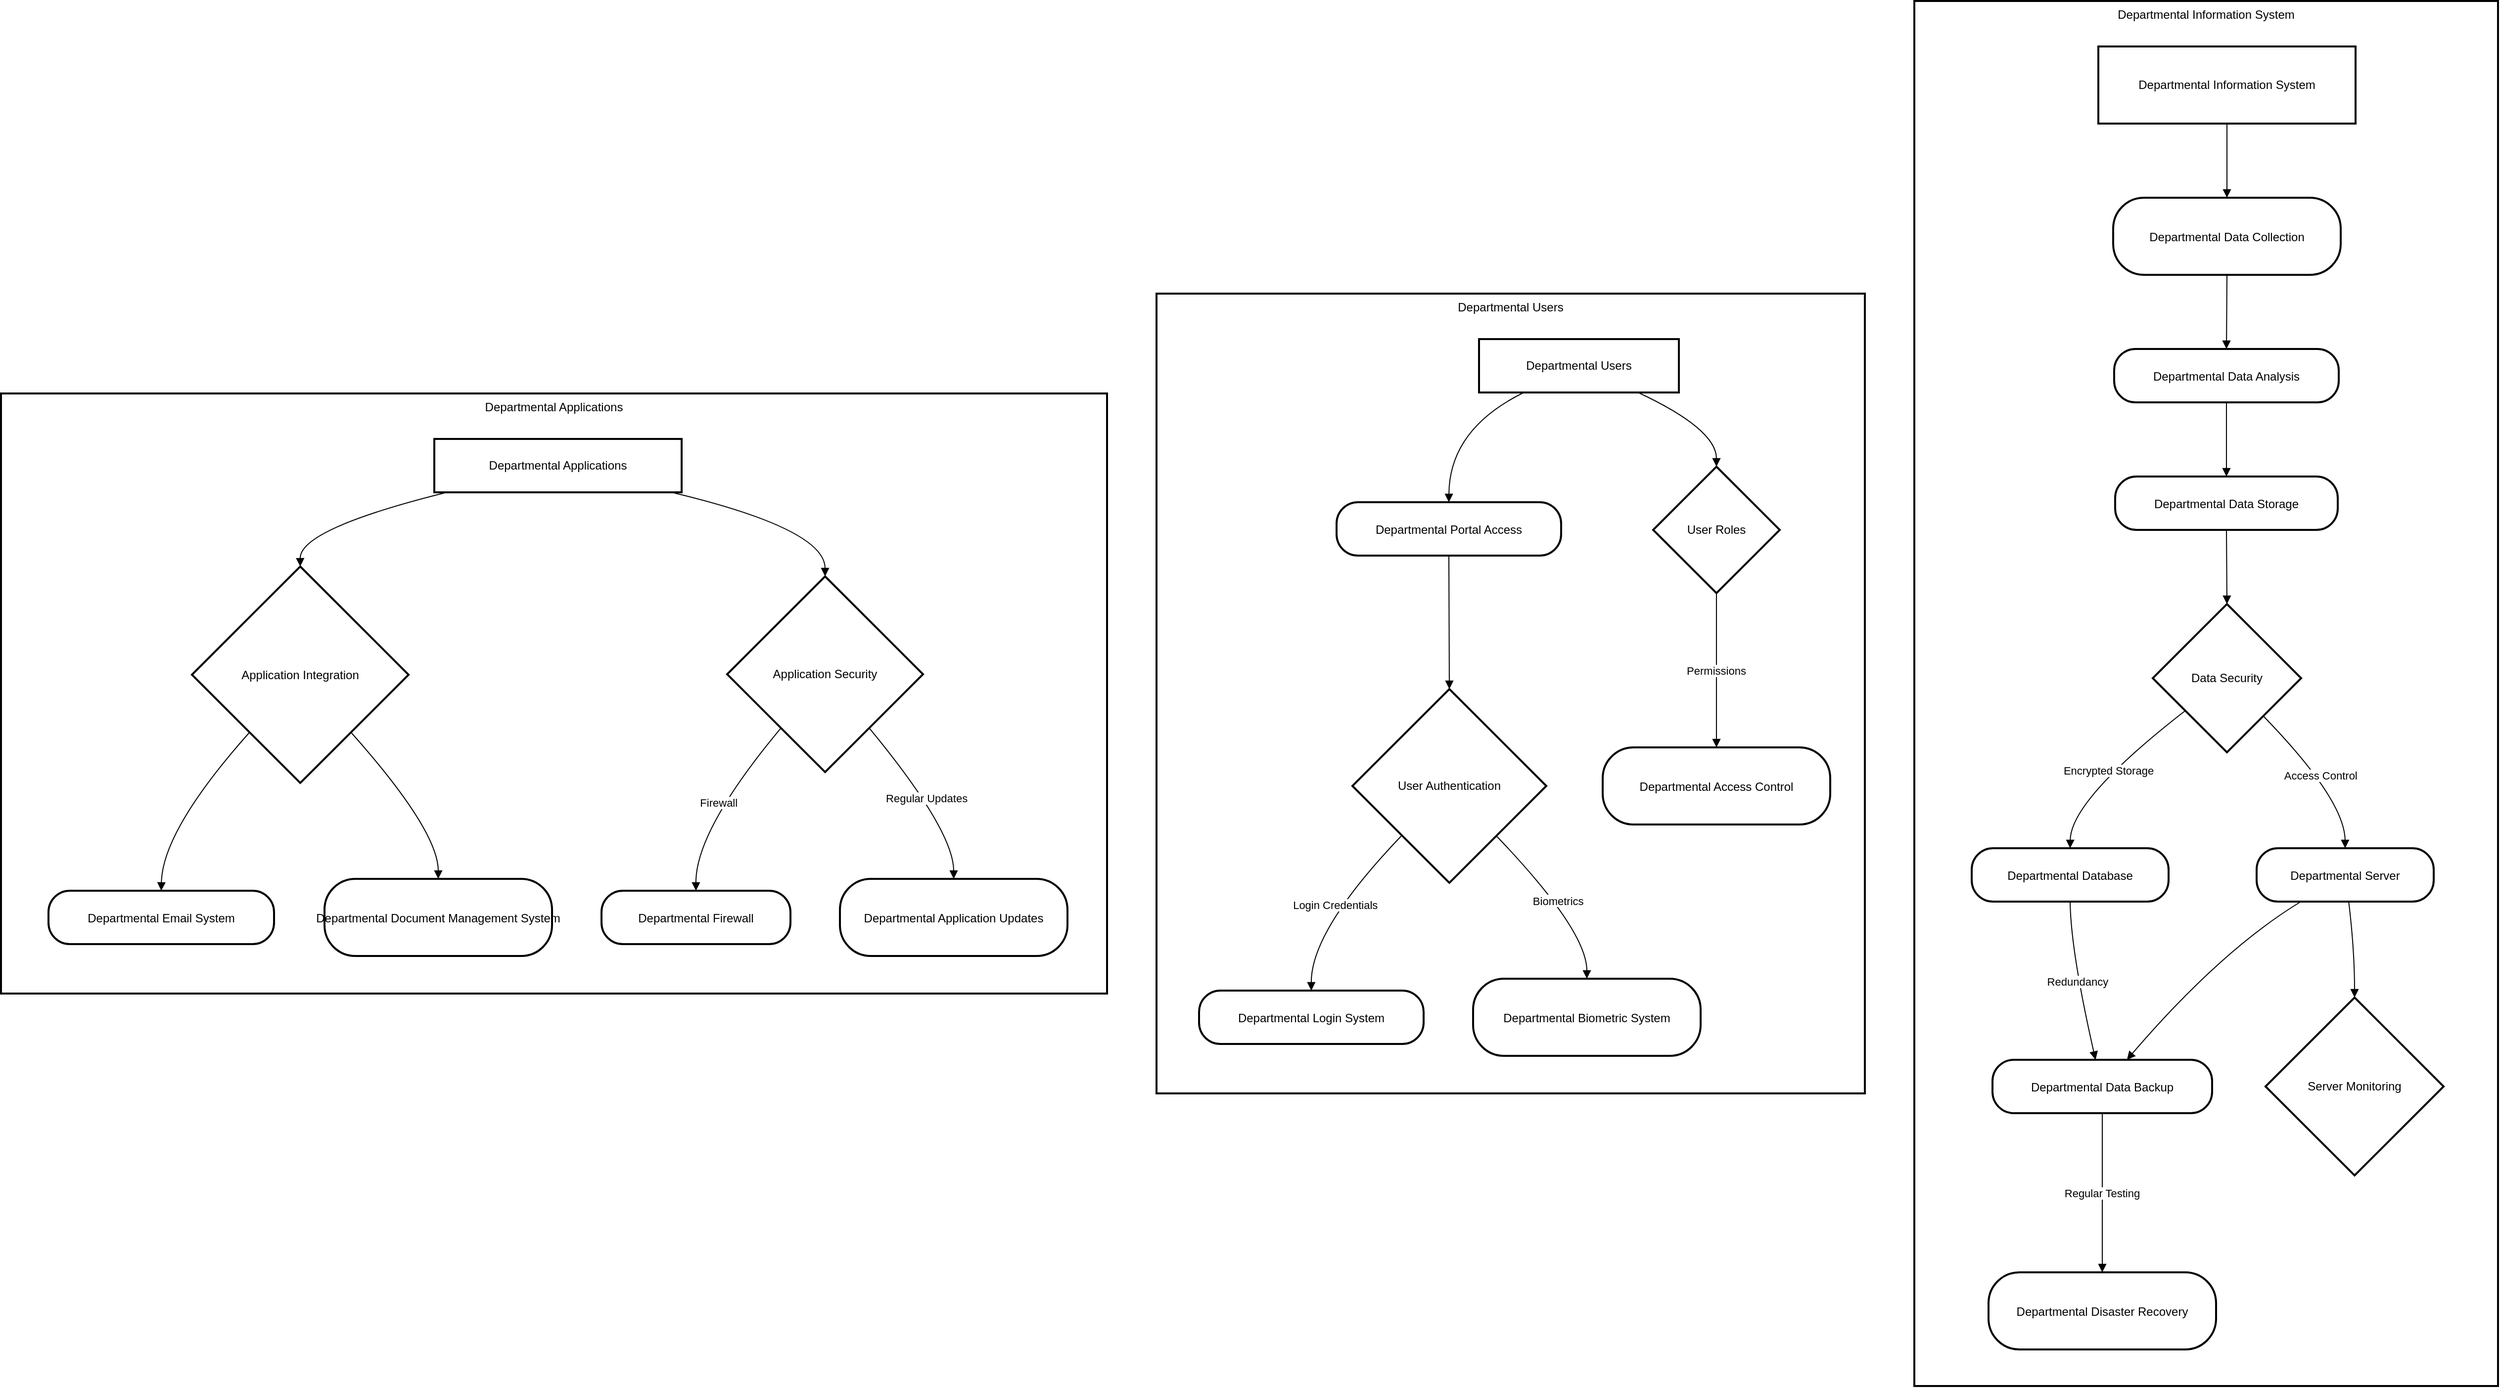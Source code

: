 <mxfile version="26.0.5">
  <diagram name="Page-1" id="UBp7ci9zlrysTo-bzg_1">
    <mxGraphModel>
      <root>
        <mxCell id="0" />
        <mxCell id="1" parent="0" />
        <mxCell id="2" value="Departmental Applications" style="whiteSpace=wrap;strokeWidth=2;verticalAlign=top;" vertex="1" parent="1">
          <mxGeometry x="8" y="405" width="1118" height="607" as="geometry" />
        </mxCell>
        <mxCell id="3" value="Departmental Applications" style="whiteSpace=wrap;strokeWidth=2;" vertex="1" parent="2">
          <mxGeometry x="438" y="46" width="250" height="54" as="geometry" />
        </mxCell>
        <mxCell id="4" value="Application Integration" style="rhombus;strokeWidth=2;whiteSpace=wrap;" vertex="1" parent="2">
          <mxGeometry x="193" y="175" width="219" height="219" as="geometry" />
        </mxCell>
        <mxCell id="5" value="Departmental Email System" style="rounded=1;arcSize=40;strokeWidth=2" vertex="1" parent="2">
          <mxGeometry x="48" y="503" width="228" height="54" as="geometry" />
        </mxCell>
        <mxCell id="6" value="Departmental Document Management System" style="rounded=1;arcSize=40;strokeWidth=2" vertex="1" parent="2">
          <mxGeometry x="327" y="491" width="230" height="78" as="geometry" />
        </mxCell>
        <mxCell id="7" value="Application Security" style="rhombus;strokeWidth=2;whiteSpace=wrap;" vertex="1" parent="2">
          <mxGeometry x="734" y="185" width="198" height="198" as="geometry" />
        </mxCell>
        <mxCell id="8" value="Departmental Firewall" style="rounded=1;arcSize=40;strokeWidth=2" vertex="1" parent="2">
          <mxGeometry x="607" y="503" width="191" height="54" as="geometry" />
        </mxCell>
        <mxCell id="9" value="Departmental Application Updates" style="rounded=1;arcSize=40;strokeWidth=2" vertex="1" parent="2">
          <mxGeometry x="848" y="491" width="230" height="78" as="geometry" />
        </mxCell>
        <mxCell id="10" value="" style="curved=1;startArrow=none;endArrow=block;exitX=0.06;exitY=0.99;entryX=0.5;entryY=0;" edge="1" parent="2" source="3" target="4">
          <mxGeometry relative="1" as="geometry">
            <Array as="points">
              <mxPoint x="302" y="137" />
            </Array>
          </mxGeometry>
        </mxCell>
        <mxCell id="11" value="" style="curved=1;startArrow=none;endArrow=block;exitX=0.06;exitY=1;entryX=0.5;entryY=0;" edge="1" parent="2" source="4" target="5">
          <mxGeometry relative="1" as="geometry">
            <Array as="points">
              <mxPoint x="163" y="442" />
            </Array>
          </mxGeometry>
        </mxCell>
        <mxCell id="12" value="" style="curved=1;startArrow=none;endArrow=block;exitX=0.94;exitY=1;entryX=0.5;entryY=0;" edge="1" parent="2" source="4" target="6">
          <mxGeometry relative="1" as="geometry">
            <Array as="points">
              <mxPoint x="442" y="442" />
            </Array>
          </mxGeometry>
        </mxCell>
        <mxCell id="13" value="" style="curved=1;startArrow=none;endArrow=block;exitX=0.95;exitY=0.99;entryX=0.5;entryY=0;" edge="1" parent="2" source="3" target="7">
          <mxGeometry relative="1" as="geometry">
            <Array as="points">
              <mxPoint x="833" y="137" />
            </Array>
          </mxGeometry>
        </mxCell>
        <mxCell id="14" value="Firewall" style="curved=1;startArrow=none;endArrow=block;exitX=0.09;exitY=1;entryX=0.5;entryY=0;" edge="1" parent="2" source="7" target="8">
          <mxGeometry relative="1" as="geometry">
            <Array as="points">
              <mxPoint x="702" y="442" />
            </Array>
          </mxGeometry>
        </mxCell>
        <mxCell id="15" value="Regular Updates" style="curved=1;startArrow=none;endArrow=block;exitX=0.91;exitY=1;entryX=0.5;entryY=0;" edge="1" parent="2" source="7" target="9">
          <mxGeometry relative="1" as="geometry">
            <Array as="points">
              <mxPoint x="963" y="442" />
            </Array>
          </mxGeometry>
        </mxCell>
        <mxCell id="16" value="Departmental Users" style="whiteSpace=wrap;strokeWidth=2;verticalAlign=top;" vertex="1" parent="1">
          <mxGeometry x="1176" y="304" width="716" height="809" as="geometry" />
        </mxCell>
        <mxCell id="17" value="Departmental Users" style="whiteSpace=wrap;strokeWidth=2;" vertex="1" parent="16">
          <mxGeometry x="326" y="46" width="202" height="54" as="geometry" />
        </mxCell>
        <mxCell id="18" value="Departmental Portal Access" style="rounded=1;arcSize=40;strokeWidth=2" vertex="1" parent="16">
          <mxGeometry x="182" y="211" width="227" height="54" as="geometry" />
        </mxCell>
        <mxCell id="19" value="User Authentication" style="rhombus;strokeWidth=2;whiteSpace=wrap;" vertex="1" parent="16">
          <mxGeometry x="198" y="400" width="196" height="196" as="geometry" />
        </mxCell>
        <mxCell id="20" value="Departmental Login System" style="rounded=1;arcSize=40;strokeWidth=2" vertex="1" parent="16">
          <mxGeometry x="43" y="705" width="227" height="54" as="geometry" />
        </mxCell>
        <mxCell id="21" value="Departmental Biometric System" style="rounded=1;arcSize=40;strokeWidth=2" vertex="1" parent="16">
          <mxGeometry x="320" y="693" width="230" height="78" as="geometry" />
        </mxCell>
        <mxCell id="22" value="User Roles" style="rhombus;strokeWidth=2;whiteSpace=wrap;" vertex="1" parent="16">
          <mxGeometry x="502" y="175" width="128" height="128" as="geometry" />
        </mxCell>
        <mxCell id="23" value="Departmental Access Control" style="rounded=1;arcSize=40;strokeWidth=2" vertex="1" parent="16">
          <mxGeometry x="451" y="459" width="230" height="78" as="geometry" />
        </mxCell>
        <mxCell id="24" value="" style="curved=1;startArrow=none;endArrow=block;exitX=0.23;exitY=0.99;entryX=0.5;entryY=0.01;" edge="1" parent="16" source="17" target="18">
          <mxGeometry relative="1" as="geometry">
            <Array as="points">
              <mxPoint x="296" y="137" />
            </Array>
          </mxGeometry>
        </mxCell>
        <mxCell id="25" value="" style="curved=1;startArrow=none;endArrow=block;exitX=0.5;exitY=1.01;entryX=0.5;entryY=0;" edge="1" parent="16" source="18" target="19">
          <mxGeometry relative="1" as="geometry">
            <Array as="points" />
          </mxGeometry>
        </mxCell>
        <mxCell id="26" value="Login Credentials" style="curved=1;startArrow=none;endArrow=block;exitX=0.02;exitY=1;entryX=0.5;entryY=0;" edge="1" parent="16" source="19" target="20">
          <mxGeometry relative="1" as="geometry">
            <Array as="points">
              <mxPoint x="156" y="644" />
            </Array>
          </mxGeometry>
        </mxCell>
        <mxCell id="27" value="Biometrics" style="curved=1;startArrow=none;endArrow=block;exitX=0.97;exitY=1;entryX=0.5;entryY=0;" edge="1" parent="16" source="19" target="21">
          <mxGeometry relative="1" as="geometry">
            <Array as="points">
              <mxPoint x="435" y="644" />
            </Array>
          </mxGeometry>
        </mxCell>
        <mxCell id="28" value="" style="curved=1;startArrow=none;endArrow=block;exitX=0.79;exitY=0.99;entryX=0.5;entryY=0;" edge="1" parent="16" source="17" target="22">
          <mxGeometry relative="1" as="geometry">
            <Array as="points">
              <mxPoint x="566" y="137" />
            </Array>
          </mxGeometry>
        </mxCell>
        <mxCell id="29" value="Permissions" style="curved=1;startArrow=none;endArrow=block;exitX=0.5;exitY=0.99;entryX=0.5;entryY=0;" edge="1" parent="16" source="22" target="23">
          <mxGeometry relative="1" as="geometry">
            <Array as="points" />
          </mxGeometry>
        </mxCell>
        <mxCell id="30" value="Departmental Information System" style="whiteSpace=wrap;strokeWidth=2;verticalAlign=top;" vertex="1" parent="1">
          <mxGeometry x="1942" y="8" width="590" height="1401" as="geometry" />
        </mxCell>
        <mxCell id="31" value="Departmental Information System" style="whiteSpace=wrap;strokeWidth=2;" vertex="1" parent="30">
          <mxGeometry x="186" y="46" width="260" height="78" as="geometry" />
        </mxCell>
        <mxCell id="32" value="Departmental Data Collection" style="rounded=1;arcSize=40;strokeWidth=2" vertex="1" parent="30">
          <mxGeometry x="201" y="199" width="230" height="78" as="geometry" />
        </mxCell>
        <mxCell id="33" value="Departmental Data Analysis" style="rounded=1;arcSize=40;strokeWidth=2" vertex="1" parent="30">
          <mxGeometry x="202" y="352" width="227" height="54" as="geometry" />
        </mxCell>
        <mxCell id="34" value="Departmental Data Storage" style="rounded=1;arcSize=40;strokeWidth=2" vertex="1" parent="30">
          <mxGeometry x="203" y="481" width="225" height="54" as="geometry" />
        </mxCell>
        <mxCell id="35" value="Data Security" style="rhombus;strokeWidth=2;whiteSpace=wrap;" vertex="1" parent="30">
          <mxGeometry x="241" y="610" width="150" height="150" as="geometry" />
        </mxCell>
        <mxCell id="36" value="Departmental Database" style="rounded=1;arcSize=40;strokeWidth=2" vertex="1" parent="30">
          <mxGeometry x="58" y="857" width="199" height="54" as="geometry" />
        </mxCell>
        <mxCell id="37" value="Departmental Server" style="rounded=1;arcSize=40;strokeWidth=2" vertex="1" parent="30">
          <mxGeometry x="346" y="857" width="179" height="54" as="geometry" />
        </mxCell>
        <mxCell id="38" value="Departmental Data Backup" style="rounded=1;arcSize=40;strokeWidth=2" vertex="1" parent="30">
          <mxGeometry x="79" y="1071" width="222" height="54" as="geometry" />
        </mxCell>
        <mxCell id="39" value="Server Monitoring" style="rhombus;strokeWidth=2;whiteSpace=wrap;" vertex="1" parent="30">
          <mxGeometry x="355" y="1008" width="180" height="180" as="geometry" />
        </mxCell>
        <mxCell id="40" value="Departmental Disaster Recovery" style="rounded=1;arcSize=40;strokeWidth=2" vertex="1" parent="30">
          <mxGeometry x="75" y="1286" width="230" height="78" as="geometry" />
        </mxCell>
        <mxCell id="41" value="" style="curved=1;startArrow=none;endArrow=block;exitX=0.5;exitY=0.99;entryX=0.5;entryY=-0.01;" edge="1" parent="30" source="31" target="32">
          <mxGeometry relative="1" as="geometry">
            <Array as="points" />
          </mxGeometry>
        </mxCell>
        <mxCell id="42" value="" style="curved=1;startArrow=none;endArrow=block;exitX=0.5;exitY=0.99;entryX=0.5;entryY=-0.01;" edge="1" parent="30" source="32" target="33">
          <mxGeometry relative="1" as="geometry">
            <Array as="points" />
          </mxGeometry>
        </mxCell>
        <mxCell id="43" value="" style="curved=1;startArrow=none;endArrow=block;exitX=0.5;exitY=0.99;entryX=0.5;entryY=-0.01;" edge="1" parent="30" source="33" target="34">
          <mxGeometry relative="1" as="geometry">
            <Array as="points" />
          </mxGeometry>
        </mxCell>
        <mxCell id="44" value="" style="curved=1;startArrow=none;endArrow=block;exitX=0.5;exitY=0.99;entryX=0.5;entryY=0;" edge="1" parent="30" source="34" target="35">
          <mxGeometry relative="1" as="geometry">
            <Array as="points" />
          </mxGeometry>
        </mxCell>
        <mxCell id="45" value="Encrypted Storage" style="curved=1;startArrow=none;endArrow=block;exitX=0;exitY=0.89;entryX=0.5;entryY=0;" edge="1" parent="30" source="35" target="36">
          <mxGeometry relative="1" as="geometry">
            <Array as="points">
              <mxPoint x="158" y="808" />
            </Array>
          </mxGeometry>
        </mxCell>
        <mxCell id="46" value="Access Control" style="curved=1;startArrow=none;endArrow=block;exitX=0.98;exitY=1;entryX=0.5;entryY=0;" edge="1" parent="30" source="35" target="37">
          <mxGeometry relative="1" as="geometry">
            <Array as="points">
              <mxPoint x="435" y="808" />
            </Array>
          </mxGeometry>
        </mxCell>
        <mxCell id="47" value="Redundancy" style="curved=1;startArrow=none;endArrow=block;exitX=0.5;exitY=1;entryX=0.47;entryY=0.01;" edge="1" parent="30" source="36" target="38">
          <mxGeometry relative="1" as="geometry">
            <Array as="points">
              <mxPoint x="158" y="960" />
            </Array>
          </mxGeometry>
        </mxCell>
        <mxCell id="48" value="" style="curved=1;startArrow=none;endArrow=block;exitX=0.25;exitY=1;entryX=0.61;entryY=0.01;" edge="1" parent="30" source="37" target="38">
          <mxGeometry relative="1" as="geometry">
            <Array as="points">
              <mxPoint x="310" y="960" />
            </Array>
          </mxGeometry>
        </mxCell>
        <mxCell id="49" value="" style="curved=1;startArrow=none;endArrow=block;exitX=0.52;exitY=1;entryX=0.5;entryY=0;" edge="1" parent="30" source="37" target="39">
          <mxGeometry relative="1" as="geometry">
            <Array as="points">
              <mxPoint x="445" y="960" />
            </Array>
          </mxGeometry>
        </mxCell>
        <mxCell id="50" value="Regular Testing" style="curved=1;startArrow=none;endArrow=block;exitX=0.5;exitY=1.01;entryX=0.5;entryY=0;" edge="1" parent="30" source="38" target="40">
          <mxGeometry relative="1" as="geometry">
            <Array as="points" />
          </mxGeometry>
        </mxCell>
      </root>
    </mxGraphModel>
  </diagram>
</mxfile>
